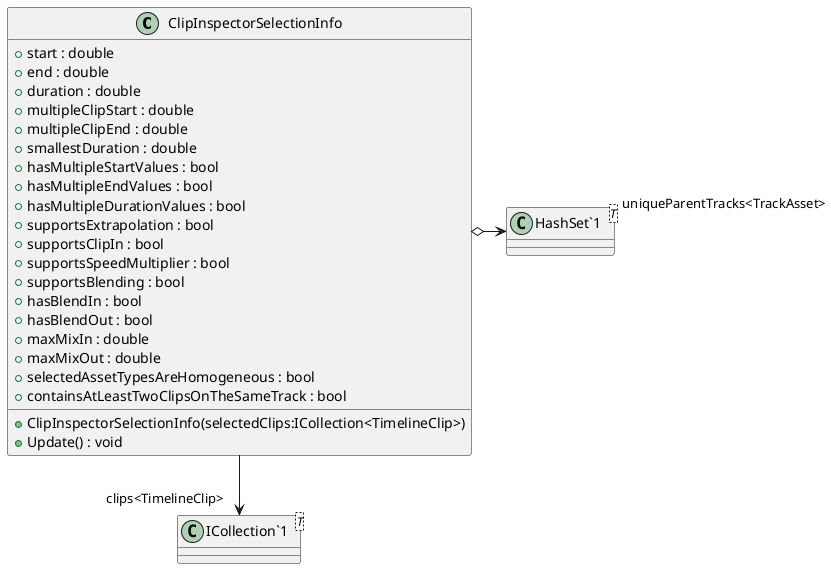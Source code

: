 @startuml
class ClipInspectorSelectionInfo {
    + start : double
    + end : double
    + duration : double
    + multipleClipStart : double
    + multipleClipEnd : double
    + smallestDuration : double
    + hasMultipleStartValues : bool
    + hasMultipleEndValues : bool
    + hasMultipleDurationValues : bool
    + supportsExtrapolation : bool
    + supportsClipIn : bool
    + supportsSpeedMultiplier : bool
    + supportsBlending : bool
    + hasBlendIn : bool
    + hasBlendOut : bool
    + maxMixIn : double
    + maxMixOut : double
    + selectedAssetTypesAreHomogeneous : bool
    + containsAtLeastTwoClipsOnTheSameTrack : bool
    + ClipInspectorSelectionInfo(selectedClips:ICollection<TimelineClip>)
    + Update() : void
}
class "HashSet`1"<T> {
}
class "ICollection`1"<T> {
}
ClipInspectorSelectionInfo o-> "uniqueParentTracks<TrackAsset>" "HashSet`1"
ClipInspectorSelectionInfo --> "clips<TimelineClip>" "ICollection`1"
@enduml
